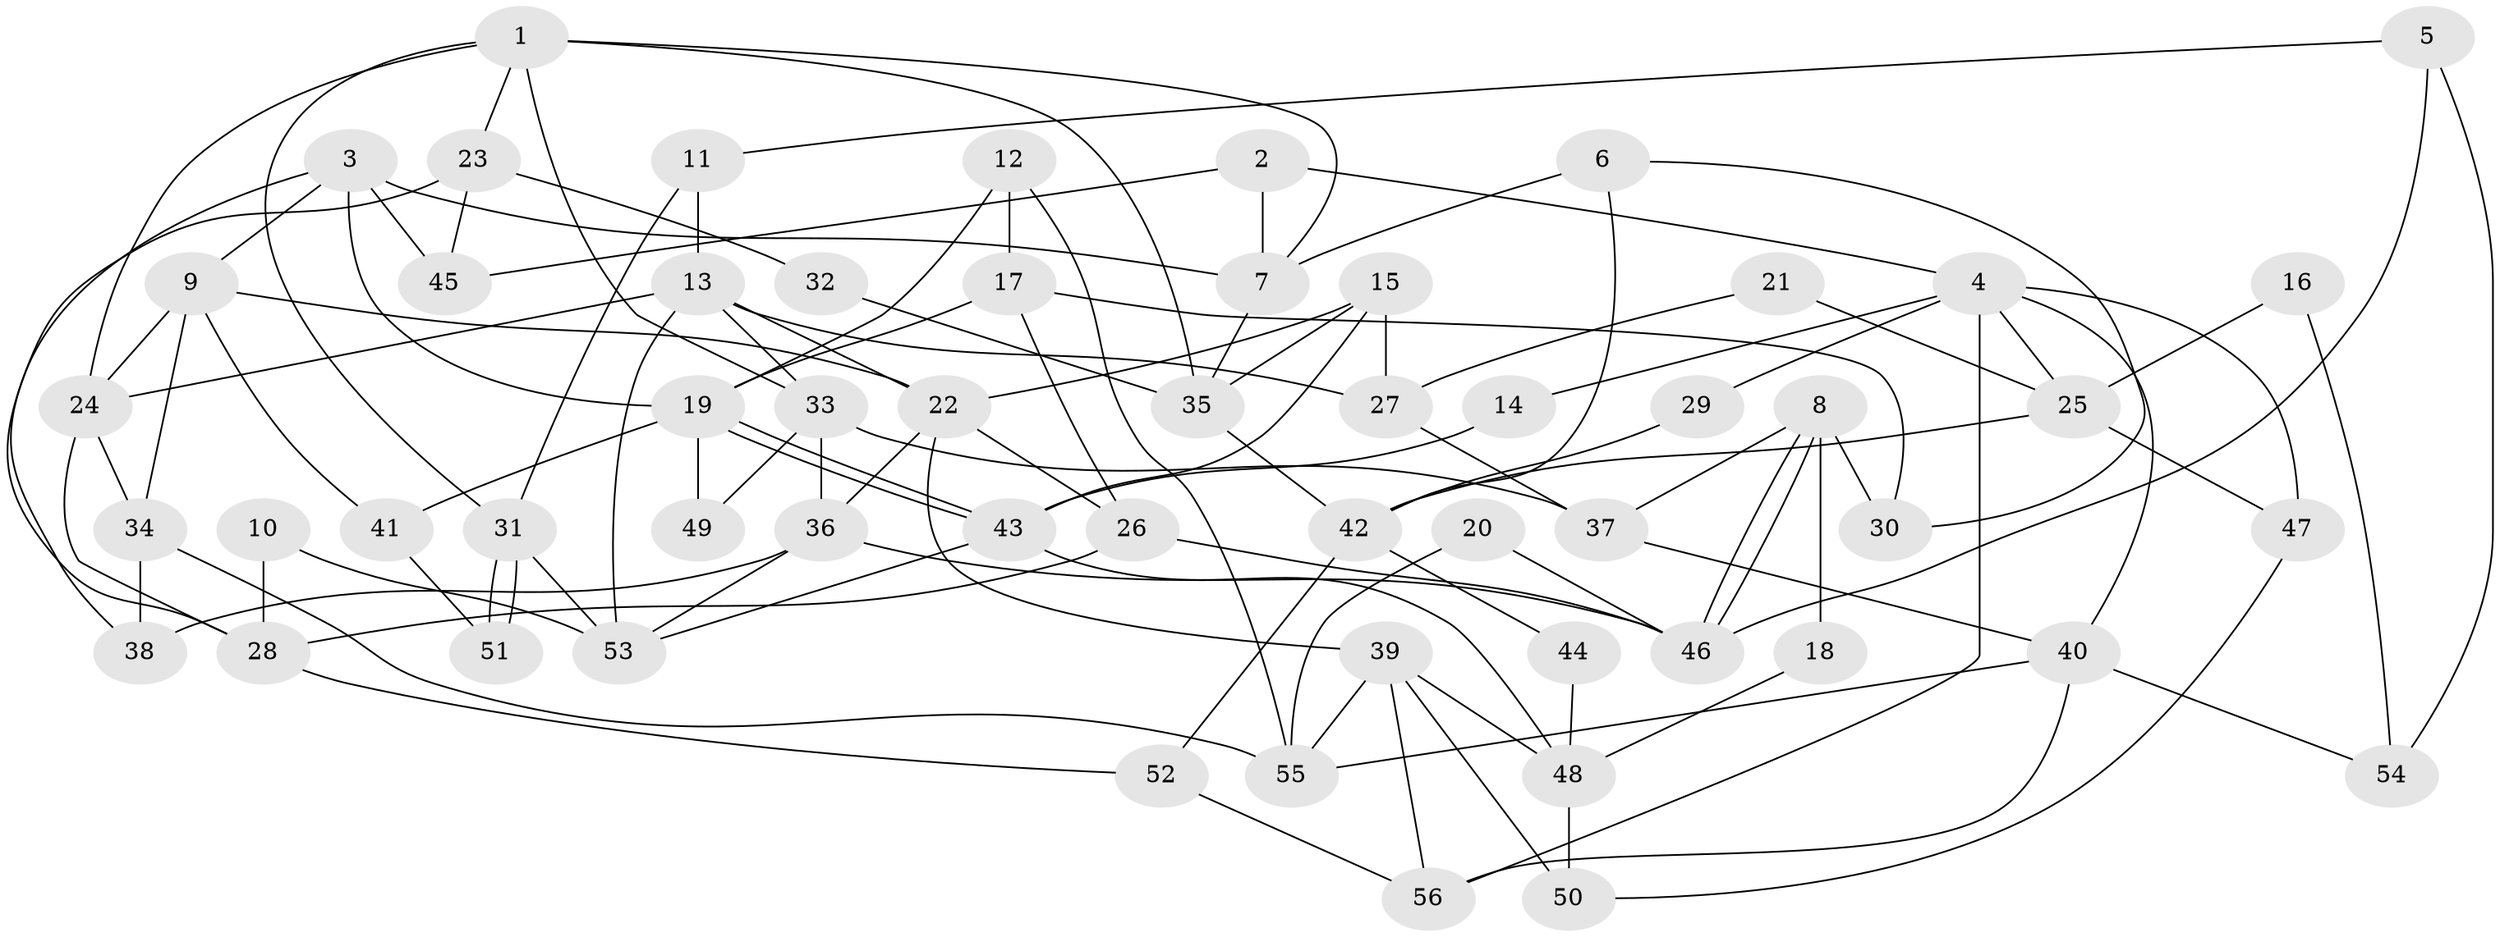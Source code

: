 // Generated by graph-tools (version 1.1) at 2025/36/03/09/25 02:36:07]
// undirected, 56 vertices, 112 edges
graph export_dot {
graph [start="1"]
  node [color=gray90,style=filled];
  1;
  2;
  3;
  4;
  5;
  6;
  7;
  8;
  9;
  10;
  11;
  12;
  13;
  14;
  15;
  16;
  17;
  18;
  19;
  20;
  21;
  22;
  23;
  24;
  25;
  26;
  27;
  28;
  29;
  30;
  31;
  32;
  33;
  34;
  35;
  36;
  37;
  38;
  39;
  40;
  41;
  42;
  43;
  44;
  45;
  46;
  47;
  48;
  49;
  50;
  51;
  52;
  53;
  54;
  55;
  56;
  1 -- 31;
  1 -- 7;
  1 -- 23;
  1 -- 24;
  1 -- 33;
  1 -- 35;
  2 -- 7;
  2 -- 4;
  2 -- 45;
  3 -- 28;
  3 -- 9;
  3 -- 7;
  3 -- 19;
  3 -- 45;
  4 -- 56;
  4 -- 40;
  4 -- 14;
  4 -- 25;
  4 -- 29;
  4 -- 47;
  5 -- 46;
  5 -- 11;
  5 -- 54;
  6 -- 7;
  6 -- 30;
  6 -- 42;
  7 -- 35;
  8 -- 46;
  8 -- 46;
  8 -- 37;
  8 -- 18;
  8 -- 30;
  9 -- 22;
  9 -- 34;
  9 -- 24;
  9 -- 41;
  10 -- 53;
  10 -- 28;
  11 -- 13;
  11 -- 31;
  12 -- 55;
  12 -- 19;
  12 -- 17;
  13 -- 53;
  13 -- 24;
  13 -- 22;
  13 -- 27;
  13 -- 33;
  14 -- 43;
  15 -- 35;
  15 -- 22;
  15 -- 27;
  15 -- 43;
  16 -- 54;
  16 -- 25;
  17 -- 19;
  17 -- 26;
  17 -- 30;
  18 -- 48;
  19 -- 43;
  19 -- 43;
  19 -- 41;
  19 -- 49;
  20 -- 46;
  20 -- 55;
  21 -- 27;
  21 -- 25;
  22 -- 36;
  22 -- 26;
  22 -- 39;
  23 -- 45;
  23 -- 32;
  23 -- 38;
  24 -- 28;
  24 -- 34;
  25 -- 47;
  25 -- 42;
  26 -- 28;
  26 -- 46;
  27 -- 37;
  28 -- 52;
  29 -- 42;
  31 -- 53;
  31 -- 51;
  31 -- 51;
  32 -- 35;
  33 -- 36;
  33 -- 37;
  33 -- 49;
  34 -- 38;
  34 -- 55;
  35 -- 42;
  36 -- 46;
  36 -- 38;
  36 -- 53;
  37 -- 40;
  39 -- 56;
  39 -- 48;
  39 -- 50;
  39 -- 55;
  40 -- 55;
  40 -- 54;
  40 -- 56;
  41 -- 51;
  42 -- 44;
  42 -- 52;
  43 -- 48;
  43 -- 53;
  44 -- 48;
  47 -- 50;
  48 -- 50;
  52 -- 56;
}
